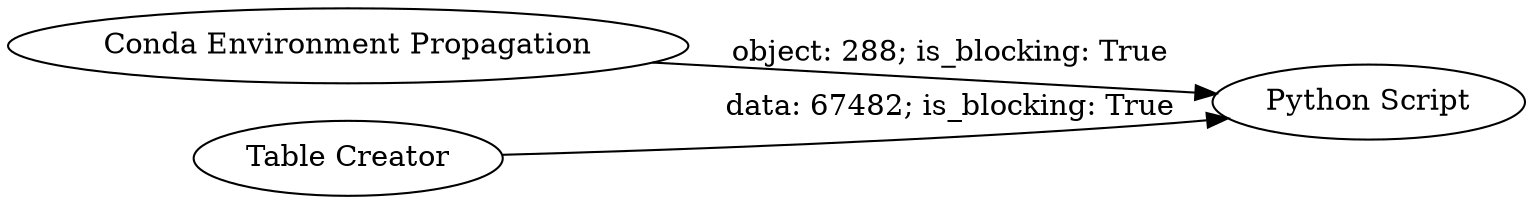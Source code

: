digraph {
	"7324737915952270390_241" [label="Conda Environment Propagation"]
	"7324737915952270390_1" [label="Table Creator"]
	"7324737915952270390_240" [label="Python Script"]
	"7324737915952270390_1" -> "7324737915952270390_240" [label="data: 67482; is_blocking: True"]
	"7324737915952270390_241" -> "7324737915952270390_240" [label="object: 288; is_blocking: True"]
	rankdir=LR
}

